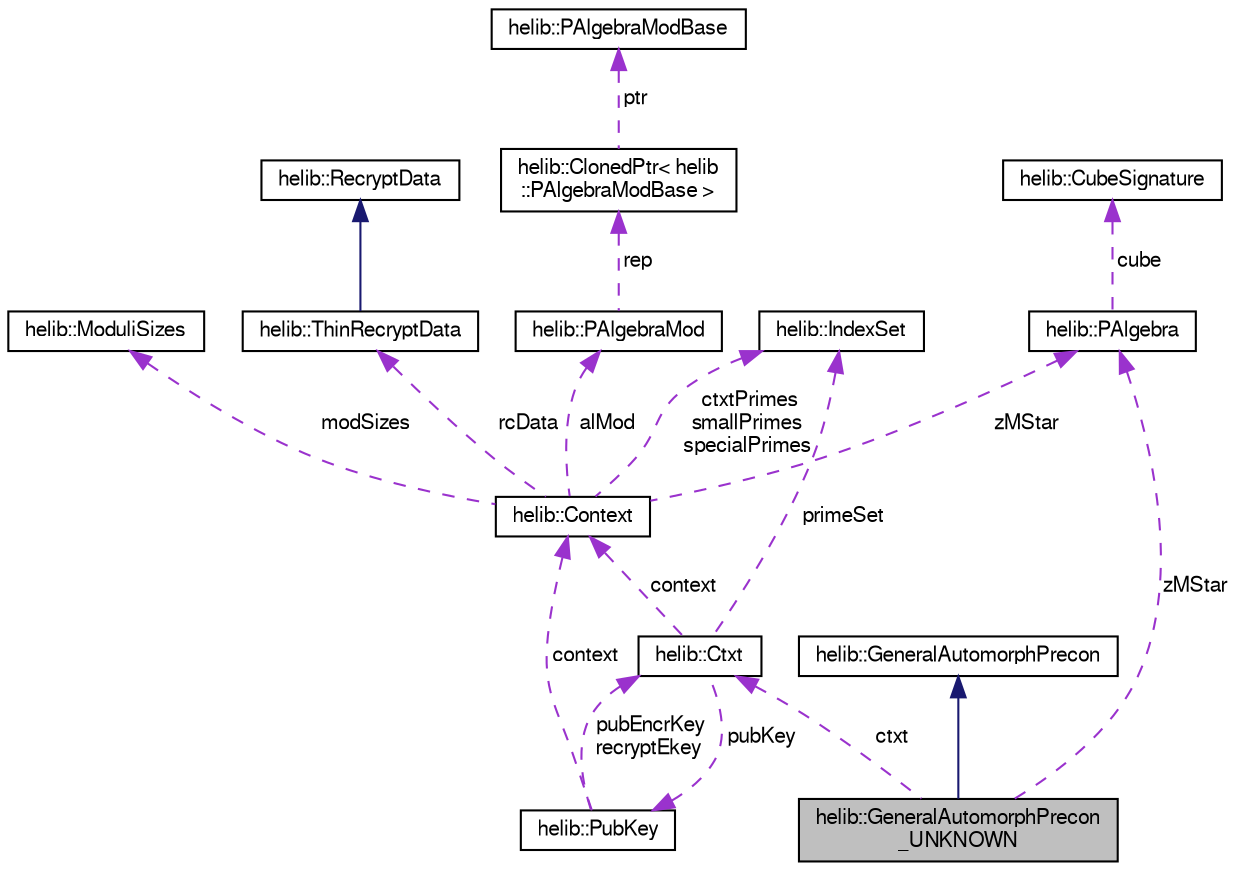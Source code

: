 digraph "helib::GeneralAutomorphPrecon_UNKNOWN"
{
  edge [fontname="FreeSans",fontsize="10",labelfontname="FreeSans",labelfontsize="10"];
  node [fontname="FreeSans",fontsize="10",shape=record];
  Node2 [label="helib::GeneralAutomorphPrecon\l_UNKNOWN",height=0.2,width=0.4,color="black", fillcolor="grey75", style="filled", fontcolor="black"];
  Node3 -> Node2 [dir="back",color="midnightblue",fontsize="10",style="solid"];
  Node3 [label="helib::GeneralAutomorphPrecon",height=0.2,width=0.4,color="black", fillcolor="white", style="filled",URL="$classhelib_1_1_general_automorph_precon.html"];
  Node4 -> Node2 [dir="back",color="darkorchid3",fontsize="10",style="dashed",label=" ctxt" ];
  Node4 [label="helib::Ctxt",height=0.2,width=0.4,color="black", fillcolor="white", style="filled",URL="$classhelib_1_1_ctxt.html",tooltip="A Ctxt object holds a single ciphertext. "];
  Node5 -> Node4 [dir="back",color="darkorchid3",fontsize="10",style="dashed",label=" context" ];
  Node5 [label="helib::Context",height=0.2,width=0.4,color="black", fillcolor="white", style="filled",URL="$classhelib_1_1_context.html",tooltip="Maintaining the HE scheme parameters. "];
  Node6 -> Node5 [dir="back",color="darkorchid3",fontsize="10",style="dashed",label=" modSizes" ];
  Node6 [label="helib::ModuliSizes",height=0.2,width=0.4,color="black", fillcolor="white", style="filled",URL="$classhelib_1_1_moduli_sizes.html",tooltip="A helper class to map required modulo-sizes to primeSets. "];
  Node7 -> Node5 [dir="back",color="darkorchid3",fontsize="10",style="dashed",label=" rcData" ];
  Node7 [label="helib::ThinRecryptData",height=0.2,width=0.4,color="black", fillcolor="white", style="filled",URL="$classhelib_1_1_thin_recrypt_data.html",tooltip="Same as above, but for \"thin\" bootstrapping, where the slots are assumed to contain constants..."];
  Node8 -> Node7 [dir="back",color="midnightblue",fontsize="10",style="solid"];
  Node8 [label="helib::RecryptData",height=0.2,width=0.4,color="black", fillcolor="white", style="filled",URL="$classhelib_1_1_recrypt_data.html",tooltip="A structure to hold recryption-related data inside the Context. "];
  Node9 -> Node5 [dir="back",color="darkorchid3",fontsize="10",style="dashed",label=" ctxtPrimes\nsmallPrimes\nspecialPrimes" ];
  Node9 [label="helib::IndexSet",height=0.2,width=0.4,color="black", fillcolor="white", style="filled",URL="$classhelib_1_1_index_set.html",tooltip="A dynamic set of non-negative integers. "];
  Node10 -> Node5 [dir="back",color="darkorchid3",fontsize="10",style="dashed",label=" zMStar" ];
  Node10 [label="helib::PAlgebra",height=0.2,width=0.4,color="black", fillcolor="white", style="filled",URL="$classhelib_1_1_p_algebra.html",tooltip="The structure of (Z/mZ)* /(p) "];
  Node11 -> Node10 [dir="back",color="darkorchid3",fontsize="10",style="dashed",label=" cube" ];
  Node11 [label="helib::CubeSignature",height=0.2,width=0.4,color="black", fillcolor="white", style="filled",URL="$classhelib_1_1_cube_signature.html",tooltip="Holds a vector of dimensions for a hypercube and some additional data. "];
  Node12 -> Node5 [dir="back",color="darkorchid3",fontsize="10",style="dashed",label=" alMod" ];
  Node12 [label="helib::PAlgebraMod",height=0.2,width=0.4,color="black", fillcolor="white", style="filled",URL="$classhelib_1_1_p_algebra_mod.html",tooltip="The structure of Z[X]/(Phi_m(X), p) "];
  Node13 -> Node12 [dir="back",color="darkorchid3",fontsize="10",style="dashed",label=" rep" ];
  Node13 [label="helib::ClonedPtr\< helib\l::PAlgebraModBase \>",height=0.2,width=0.4,color="black", fillcolor="white", style="filled",URL="$classhelib_1_1_cloned_ptr.html"];
  Node14 -> Node13 [dir="back",color="darkorchid3",fontsize="10",style="dashed",label=" ptr" ];
  Node14 [label="helib::PAlgebraModBase",height=0.2,width=0.4,color="black", fillcolor="white", style="filled",URL="$classhelib_1_1_p_algebra_mod_base.html",tooltip="Virtual base class for PAlgebraMod. "];
  Node9 -> Node4 [dir="back",color="darkorchid3",fontsize="10",style="dashed",label=" primeSet" ];
  Node15 -> Node4 [dir="back",color="darkorchid3",fontsize="10",style="dashed",label=" pubKey" ];
  Node15 [label="helib::PubKey",height=0.2,width=0.4,color="black", fillcolor="white", style="filled",URL="$classhelib_1_1_pub_key.html",tooltip="The public key. "];
  Node4 -> Node15 [dir="back",color="darkorchid3",fontsize="10",style="dashed",label=" pubEncrKey\nrecryptEkey" ];
  Node5 -> Node15 [dir="back",color="darkorchid3",fontsize="10",style="dashed",label=" context" ];
  Node10 -> Node2 [dir="back",color="darkorchid3",fontsize="10",style="dashed",label=" zMStar" ];
}
